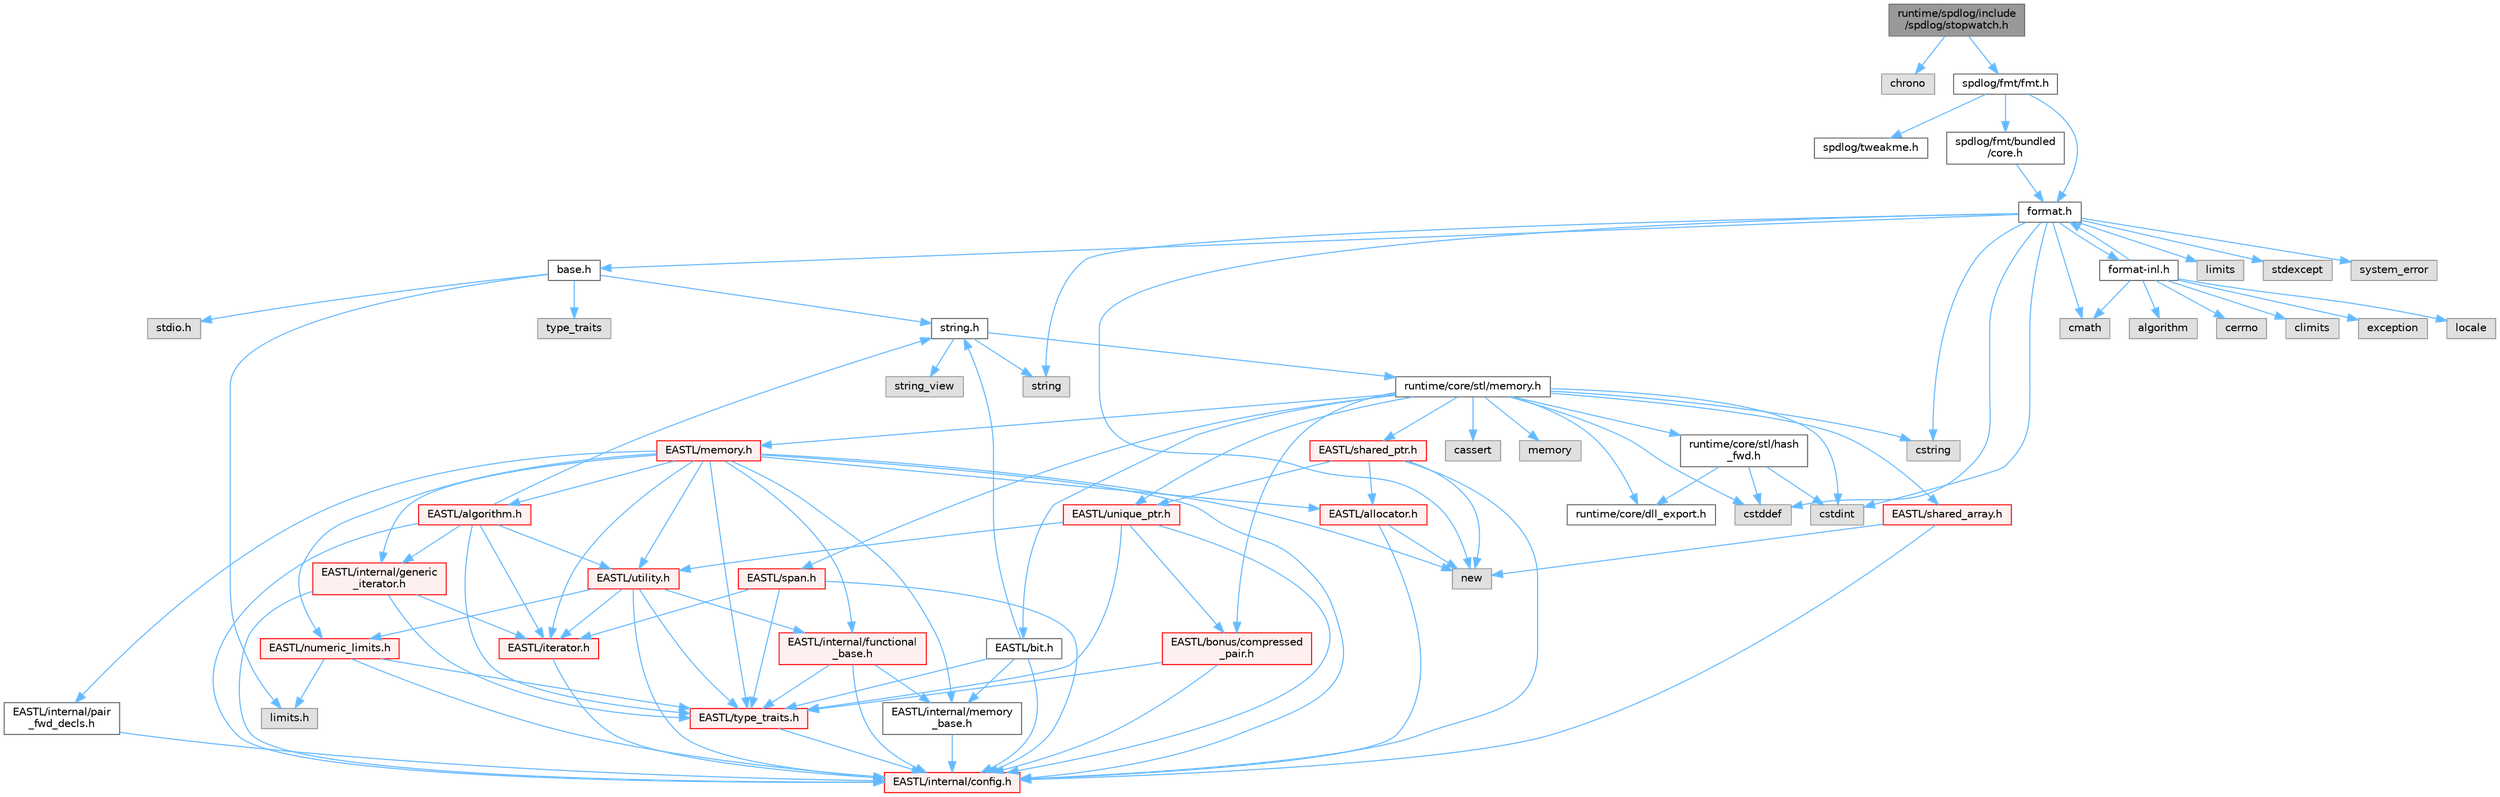 digraph "runtime/spdlog/include/spdlog/stopwatch.h"
{
 // LATEX_PDF_SIZE
  bgcolor="transparent";
  edge [fontname=Helvetica,fontsize=10,labelfontname=Helvetica,labelfontsize=10];
  node [fontname=Helvetica,fontsize=10,shape=box,height=0.2,width=0.4];
  Node1 [id="Node000001",label="runtime/spdlog/include\l/spdlog/stopwatch.h",height=0.2,width=0.4,color="gray40", fillcolor="grey60", style="filled", fontcolor="black",tooltip=" "];
  Node1 -> Node2 [id="edge1_Node000001_Node000002",color="steelblue1",style="solid",tooltip=" "];
  Node2 [id="Node000002",label="chrono",height=0.2,width=0.4,color="grey60", fillcolor="#E0E0E0", style="filled",tooltip=" "];
  Node1 -> Node3 [id="edge2_Node000001_Node000003",color="steelblue1",style="solid",tooltip=" "];
  Node3 [id="Node000003",label="spdlog/fmt/fmt.h",height=0.2,width=0.4,color="grey40", fillcolor="white", style="filled",URL="$fmt_8h.html",tooltip=" "];
  Node3 -> Node4 [id="edge3_Node000003_Node000004",color="steelblue1",style="solid",tooltip=" "];
  Node4 [id="Node000004",label="spdlog/tweakme.h",height=0.2,width=0.4,color="grey40", fillcolor="white", style="filled",URL="$tweakme_8h.html",tooltip=" "];
  Node3 -> Node5 [id="edge4_Node000003_Node000005",color="steelblue1",style="solid",tooltip=" "];
  Node5 [id="Node000005",label="spdlog/fmt/bundled\l/core.h",height=0.2,width=0.4,color="grey40", fillcolor="white", style="filled",URL="$core_8h.html",tooltip=" "];
  Node5 -> Node6 [id="edge5_Node000005_Node000006",color="steelblue1",style="solid",tooltip=" "];
  Node6 [id="Node000006",label="format.h",height=0.2,width=0.4,color="grey40", fillcolor="white", style="filled",URL="$spdlog_2include_2spdlog_2fmt_2bundled_2format_8h.html",tooltip=" "];
  Node6 -> Node7 [id="edge6_Node000006_Node000007",color="steelblue1",style="solid",tooltip=" "];
  Node7 [id="Node000007",label="base.h",height=0.2,width=0.4,color="grey40", fillcolor="white", style="filled",URL="$base_8h.html",tooltip=" "];
  Node7 -> Node8 [id="edge7_Node000007_Node000008",color="steelblue1",style="solid",tooltip=" "];
  Node8 [id="Node000008",label="limits.h",height=0.2,width=0.4,color="grey60", fillcolor="#E0E0E0", style="filled",tooltip=" "];
  Node7 -> Node9 [id="edge8_Node000007_Node000009",color="steelblue1",style="solid",tooltip=" "];
  Node9 [id="Node000009",label="stdio.h",height=0.2,width=0.4,color="grey60", fillcolor="#E0E0E0", style="filled",tooltip=" "];
  Node7 -> Node10 [id="edge9_Node000007_Node000010",color="steelblue1",style="solid",tooltip=" "];
  Node10 [id="Node000010",label="string.h",height=0.2,width=0.4,color="grey40", fillcolor="white", style="filled",URL="$string_8h.html",tooltip=" "];
  Node10 -> Node11 [id="edge10_Node000010_Node000011",color="steelblue1",style="solid",tooltip=" "];
  Node11 [id="Node000011",label="string",height=0.2,width=0.4,color="grey60", fillcolor="#E0E0E0", style="filled",tooltip=" "];
  Node10 -> Node12 [id="edge11_Node000010_Node000012",color="steelblue1",style="solid",tooltip=" "];
  Node12 [id="Node000012",label="string_view",height=0.2,width=0.4,color="grey60", fillcolor="#E0E0E0", style="filled",tooltip=" "];
  Node10 -> Node13 [id="edge12_Node000010_Node000013",color="steelblue1",style="solid",tooltip=" "];
  Node13 [id="Node000013",label="runtime/core/stl/memory.h",height=0.2,width=0.4,color="grey40", fillcolor="white", style="filled",URL="$core_2stl_2memory_8h.html",tooltip=" "];
  Node13 -> Node14 [id="edge13_Node000013_Node000014",color="steelblue1",style="solid",tooltip=" "];
  Node14 [id="Node000014",label="cstddef",height=0.2,width=0.4,color="grey60", fillcolor="#E0E0E0", style="filled",tooltip=" "];
  Node13 -> Node15 [id="edge14_Node000013_Node000015",color="steelblue1",style="solid",tooltip=" "];
  Node15 [id="Node000015",label="cstdint",height=0.2,width=0.4,color="grey60", fillcolor="#E0E0E0", style="filled",tooltip=" "];
  Node13 -> Node16 [id="edge15_Node000013_Node000016",color="steelblue1",style="solid",tooltip=" "];
  Node16 [id="Node000016",label="cassert",height=0.2,width=0.4,color="grey60", fillcolor="#E0E0E0", style="filled",tooltip=" "];
  Node13 -> Node17 [id="edge16_Node000013_Node000017",color="steelblue1",style="solid",tooltip=" "];
  Node17 [id="Node000017",label="memory",height=0.2,width=0.4,color="grey60", fillcolor="#E0E0E0", style="filled",tooltip=" "];
  Node13 -> Node18 [id="edge17_Node000013_Node000018",color="steelblue1",style="solid",tooltip=" "];
  Node18 [id="Node000018",label="cstring",height=0.2,width=0.4,color="grey60", fillcolor="#E0E0E0", style="filled",tooltip=" "];
  Node13 -> Node19 [id="edge18_Node000013_Node000019",color="steelblue1",style="solid",tooltip=" "];
  Node19 [id="Node000019",label="EASTL/bit.h",height=0.2,width=0.4,color="grey40", fillcolor="white", style="filled",URL="$bit_8h.html",tooltip=" "];
  Node19 -> Node20 [id="edge19_Node000019_Node000020",color="steelblue1",style="solid",tooltip=" "];
  Node20 [id="Node000020",label="EASTL/internal/config.h",height=0.2,width=0.4,color="red", fillcolor="#FFF0F0", style="filled",URL="$config_8h.html",tooltip=" "];
  Node19 -> Node29 [id="edge20_Node000019_Node000029",color="steelblue1",style="solid",tooltip=" "];
  Node29 [id="Node000029",label="EASTL/internal/memory\l_base.h",height=0.2,width=0.4,color="grey40", fillcolor="white", style="filled",URL="$memory__base_8h.html",tooltip=" "];
  Node29 -> Node20 [id="edge21_Node000029_Node000020",color="steelblue1",style="solid",tooltip=" "];
  Node19 -> Node30 [id="edge22_Node000019_Node000030",color="steelblue1",style="solid",tooltip=" "];
  Node30 [id="Node000030",label="EASTL/type_traits.h",height=0.2,width=0.4,color="red", fillcolor="#FFF0F0", style="filled",URL="$_e_a_s_t_l_2include_2_e_a_s_t_l_2type__traits_8h.html",tooltip=" "];
  Node30 -> Node20 [id="edge23_Node000030_Node000020",color="steelblue1",style="solid",tooltip=" "];
  Node19 -> Node10 [id="edge24_Node000019_Node000010",color="steelblue1",style="solid",tooltip=" "];
  Node13 -> Node39 [id="edge25_Node000013_Node000039",color="steelblue1",style="solid",tooltip=" "];
  Node39 [id="Node000039",label="EASTL/memory.h",height=0.2,width=0.4,color="red", fillcolor="#FFF0F0", style="filled",URL="$_e_a_s_t_l_2include_2_e_a_s_t_l_2memory_8h.html",tooltip=" "];
  Node39 -> Node20 [id="edge26_Node000039_Node000020",color="steelblue1",style="solid",tooltip=" "];
  Node39 -> Node29 [id="edge27_Node000039_Node000029",color="steelblue1",style="solid",tooltip=" "];
  Node39 -> Node40 [id="edge28_Node000039_Node000040",color="steelblue1",style="solid",tooltip=" "];
  Node40 [id="Node000040",label="EASTL/internal/generic\l_iterator.h",height=0.2,width=0.4,color="red", fillcolor="#FFF0F0", style="filled",URL="$generic__iterator_8h.html",tooltip=" "];
  Node40 -> Node20 [id="edge29_Node000040_Node000020",color="steelblue1",style="solid",tooltip=" "];
  Node40 -> Node41 [id="edge30_Node000040_Node000041",color="steelblue1",style="solid",tooltip=" "];
  Node41 [id="Node000041",label="EASTL/iterator.h",height=0.2,width=0.4,color="red", fillcolor="#FFF0F0", style="filled",URL="$_e_a_s_t_l_2include_2_e_a_s_t_l_2iterator_8h.html",tooltip=" "];
  Node41 -> Node20 [id="edge31_Node000041_Node000020",color="steelblue1",style="solid",tooltip=" "];
  Node40 -> Node30 [id="edge32_Node000040_Node000030",color="steelblue1",style="solid",tooltip=" "];
  Node39 -> Node44 [id="edge33_Node000039_Node000044",color="steelblue1",style="solid",tooltip=" "];
  Node44 [id="Node000044",label="EASTL/internal/pair\l_fwd_decls.h",height=0.2,width=0.4,color="grey40", fillcolor="white", style="filled",URL="$pair__fwd__decls_8h.html",tooltip=" "];
  Node44 -> Node20 [id="edge34_Node000044_Node000020",color="steelblue1",style="solid",tooltip=" "];
  Node39 -> Node45 [id="edge35_Node000039_Node000045",color="steelblue1",style="solid",tooltip=" "];
  Node45 [id="Node000045",label="EASTL/internal/functional\l_base.h",height=0.2,width=0.4,color="red", fillcolor="#FFF0F0", style="filled",URL="$functional__base_8h.html",tooltip=" "];
  Node45 -> Node20 [id="edge36_Node000045_Node000020",color="steelblue1",style="solid",tooltip=" "];
  Node45 -> Node29 [id="edge37_Node000045_Node000029",color="steelblue1",style="solid",tooltip=" "];
  Node45 -> Node30 [id="edge38_Node000045_Node000030",color="steelblue1",style="solid",tooltip=" "];
  Node39 -> Node46 [id="edge39_Node000039_Node000046",color="steelblue1",style="solid",tooltip=" "];
  Node46 [id="Node000046",label="EASTL/algorithm.h",height=0.2,width=0.4,color="red", fillcolor="#FFF0F0", style="filled",URL="$_e_a_s_t_l_2include_2_e_a_s_t_l_2algorithm_8h.html",tooltip=" "];
  Node46 -> Node20 [id="edge40_Node000046_Node000020",color="steelblue1",style="solid",tooltip=" "];
  Node46 -> Node30 [id="edge41_Node000046_Node000030",color="steelblue1",style="solid",tooltip=" "];
  Node46 -> Node41 [id="edge42_Node000046_Node000041",color="steelblue1",style="solid",tooltip=" "];
  Node46 -> Node56 [id="edge43_Node000046_Node000056",color="steelblue1",style="solid",tooltip=" "];
  Node56 [id="Node000056",label="EASTL/utility.h",height=0.2,width=0.4,color="red", fillcolor="#FFF0F0", style="filled",URL="$_e_a_s_t_l_2include_2_e_a_s_t_l_2utility_8h.html",tooltip=" "];
  Node56 -> Node20 [id="edge44_Node000056_Node000020",color="steelblue1",style="solid",tooltip=" "];
  Node56 -> Node30 [id="edge45_Node000056_Node000030",color="steelblue1",style="solid",tooltip=" "];
  Node56 -> Node41 [id="edge46_Node000056_Node000041",color="steelblue1",style="solid",tooltip=" "];
  Node56 -> Node57 [id="edge47_Node000056_Node000057",color="steelblue1",style="solid",tooltip=" "];
  Node57 [id="Node000057",label="EASTL/numeric_limits.h",height=0.2,width=0.4,color="red", fillcolor="#FFF0F0", style="filled",URL="$numeric__limits_8h.html",tooltip=" "];
  Node57 -> Node20 [id="edge48_Node000057_Node000020",color="steelblue1",style="solid",tooltip=" "];
  Node57 -> Node30 [id="edge49_Node000057_Node000030",color="steelblue1",style="solid",tooltip=" "];
  Node57 -> Node8 [id="edge50_Node000057_Node000008",color="steelblue1",style="solid",tooltip=" "];
  Node56 -> Node45 [id="edge51_Node000056_Node000045",color="steelblue1",style="solid",tooltip=" "];
  Node46 -> Node40 [id="edge52_Node000046_Node000040",color="steelblue1",style="solid",tooltip=" "];
  Node46 -> Node10 [id="edge53_Node000046_Node000010",color="steelblue1",style="solid",tooltip=" "];
  Node39 -> Node30 [id="edge54_Node000039_Node000030",color="steelblue1",style="solid",tooltip=" "];
  Node39 -> Node53 [id="edge55_Node000039_Node000053",color="steelblue1",style="solid",tooltip=" "];
  Node53 [id="Node000053",label="EASTL/allocator.h",height=0.2,width=0.4,color="red", fillcolor="#FFF0F0", style="filled",URL="$allocator_8h.html",tooltip=" "];
  Node53 -> Node20 [id="edge56_Node000053_Node000020",color="steelblue1",style="solid",tooltip=" "];
  Node53 -> Node54 [id="edge57_Node000053_Node000054",color="steelblue1",style="solid",tooltip=" "];
  Node54 [id="Node000054",label="new",height=0.2,width=0.4,color="grey60", fillcolor="#E0E0E0", style="filled",tooltip=" "];
  Node39 -> Node41 [id="edge58_Node000039_Node000041",color="steelblue1",style="solid",tooltip=" "];
  Node39 -> Node56 [id="edge59_Node000039_Node000056",color="steelblue1",style="solid",tooltip=" "];
  Node39 -> Node57 [id="edge60_Node000039_Node000057",color="steelblue1",style="solid",tooltip=" "];
  Node39 -> Node54 [id="edge61_Node000039_Node000054",color="steelblue1",style="solid",tooltip=" "];
  Node13 -> Node67 [id="edge62_Node000013_Node000067",color="steelblue1",style="solid",tooltip=" "];
  Node67 [id="Node000067",label="EASTL/shared_array.h",height=0.2,width=0.4,color="red", fillcolor="#FFF0F0", style="filled",URL="$shared__array_8h.html",tooltip=" "];
  Node67 -> Node20 [id="edge63_Node000067_Node000020",color="steelblue1",style="solid",tooltip=" "];
  Node67 -> Node54 [id="edge64_Node000067_Node000054",color="steelblue1",style="solid",tooltip=" "];
  Node13 -> Node70 [id="edge65_Node000013_Node000070",color="steelblue1",style="solid",tooltip=" "];
  Node70 [id="Node000070",label="EASTL/unique_ptr.h",height=0.2,width=0.4,color="red", fillcolor="#FFF0F0", style="filled",URL="$unique__ptr_8h.html",tooltip=" "];
  Node70 -> Node71 [id="edge66_Node000070_Node000071",color="steelblue1",style="solid",tooltip=" "];
  Node71 [id="Node000071",label="EASTL/bonus/compressed\l_pair.h",height=0.2,width=0.4,color="red", fillcolor="#FFF0F0", style="filled",URL="$compressed__pair_8h.html",tooltip=" "];
  Node71 -> Node20 [id="edge67_Node000071_Node000020",color="steelblue1",style="solid",tooltip=" "];
  Node71 -> Node30 [id="edge68_Node000071_Node000030",color="steelblue1",style="solid",tooltip=" "];
  Node70 -> Node20 [id="edge69_Node000070_Node000020",color="steelblue1",style="solid",tooltip=" "];
  Node70 -> Node30 [id="edge70_Node000070_Node000030",color="steelblue1",style="solid",tooltip=" "];
  Node70 -> Node56 [id="edge71_Node000070_Node000056",color="steelblue1",style="solid",tooltip=" "];
  Node13 -> Node73 [id="edge72_Node000013_Node000073",color="steelblue1",style="solid",tooltip=" "];
  Node73 [id="Node000073",label="EASTL/shared_ptr.h",height=0.2,width=0.4,color="red", fillcolor="#FFF0F0", style="filled",URL="$shared__ptr_8h.html",tooltip=" "];
  Node73 -> Node20 [id="edge73_Node000073_Node000020",color="steelblue1",style="solid",tooltip=" "];
  Node73 -> Node70 [id="edge74_Node000073_Node000070",color="steelblue1",style="solid",tooltip=" "];
  Node73 -> Node53 [id="edge75_Node000073_Node000053",color="steelblue1",style="solid",tooltip=" "];
  Node73 -> Node54 [id="edge76_Node000073_Node000054",color="steelblue1",style="solid",tooltip=" "];
  Node13 -> Node153 [id="edge77_Node000013_Node000153",color="steelblue1",style="solid",tooltip=" "];
  Node153 [id="Node000153",label="EASTL/span.h",height=0.2,width=0.4,color="red", fillcolor="#FFF0F0", style="filled",URL="$span_8h.html",tooltip=" "];
  Node153 -> Node20 [id="edge78_Node000153_Node000020",color="steelblue1",style="solid",tooltip=" "];
  Node153 -> Node30 [id="edge79_Node000153_Node000030",color="steelblue1",style="solid",tooltip=" "];
  Node153 -> Node41 [id="edge80_Node000153_Node000041",color="steelblue1",style="solid",tooltip=" "];
  Node13 -> Node71 [id="edge81_Node000013_Node000071",color="steelblue1",style="solid",tooltip=" "];
  Node13 -> Node156 [id="edge82_Node000013_Node000156",color="steelblue1",style="solid",tooltip=" "];
  Node156 [id="Node000156",label="runtime/core/dll_export.h",height=0.2,width=0.4,color="grey40", fillcolor="white", style="filled",URL="$dll__export_8h.html",tooltip=" "];
  Node13 -> Node157 [id="edge83_Node000013_Node000157",color="steelblue1",style="solid",tooltip=" "];
  Node157 [id="Node000157",label="runtime/core/stl/hash\l_fwd.h",height=0.2,width=0.4,color="grey40", fillcolor="white", style="filled",URL="$hash__fwd_8h.html",tooltip=" "];
  Node157 -> Node14 [id="edge84_Node000157_Node000014",color="steelblue1",style="solid",tooltip=" "];
  Node157 -> Node15 [id="edge85_Node000157_Node000015",color="steelblue1",style="solid",tooltip=" "];
  Node157 -> Node156 [id="edge86_Node000157_Node000156",color="steelblue1",style="solid",tooltip=" "];
  Node7 -> Node69 [id="edge87_Node000007_Node000069",color="steelblue1",style="solid",tooltip=" "];
  Node69 [id="Node000069",label="type_traits",height=0.2,width=0.4,color="grey60", fillcolor="#E0E0E0", style="filled",tooltip=" "];
  Node6 -> Node158 [id="edge88_Node000006_Node000158",color="steelblue1",style="solid",tooltip=" "];
  Node158 [id="Node000158",label="cmath",height=0.2,width=0.4,color="grey60", fillcolor="#E0E0E0", style="filled",tooltip=" "];
  Node6 -> Node14 [id="edge89_Node000006_Node000014",color="steelblue1",style="solid",tooltip=" "];
  Node6 -> Node15 [id="edge90_Node000006_Node000015",color="steelblue1",style="solid",tooltip=" "];
  Node6 -> Node18 [id="edge91_Node000006_Node000018",color="steelblue1",style="solid",tooltip=" "];
  Node6 -> Node159 [id="edge92_Node000006_Node000159",color="steelblue1",style="solid",tooltip=" "];
  Node159 [id="Node000159",label="limits",height=0.2,width=0.4,color="grey60", fillcolor="#E0E0E0", style="filled",tooltip=" "];
  Node6 -> Node54 [id="edge93_Node000006_Node000054",color="steelblue1",style="solid",tooltip=" "];
  Node6 -> Node160 [id="edge94_Node000006_Node000160",color="steelblue1",style="solid",tooltip=" "];
  Node160 [id="Node000160",label="stdexcept",height=0.2,width=0.4,color="grey60", fillcolor="#E0E0E0", style="filled",tooltip=" "];
  Node6 -> Node11 [id="edge95_Node000006_Node000011",color="steelblue1",style="solid",tooltip=" "];
  Node6 -> Node161 [id="edge96_Node000006_Node000161",color="steelblue1",style="solid",tooltip=" "];
  Node161 [id="Node000161",label="system_error",height=0.2,width=0.4,color="grey60", fillcolor="#E0E0E0", style="filled",tooltip=" "];
  Node6 -> Node162 [id="edge97_Node000006_Node000162",color="steelblue1",style="solid",tooltip=" "];
  Node162 [id="Node000162",label="format-inl.h",height=0.2,width=0.4,color="grey40", fillcolor="white", style="filled",URL="$format-inl_8h.html",tooltip=" "];
  Node162 -> Node163 [id="edge98_Node000162_Node000163",color="steelblue1",style="solid",tooltip=" "];
  Node163 [id="Node000163",label="algorithm",height=0.2,width=0.4,color="grey60", fillcolor="#E0E0E0", style="filled",tooltip=" "];
  Node162 -> Node164 [id="edge99_Node000162_Node000164",color="steelblue1",style="solid",tooltip=" "];
  Node164 [id="Node000164",label="cerrno",height=0.2,width=0.4,color="grey60", fillcolor="#E0E0E0", style="filled",tooltip=" "];
  Node162 -> Node165 [id="edge100_Node000162_Node000165",color="steelblue1",style="solid",tooltip=" "];
  Node165 [id="Node000165",label="climits",height=0.2,width=0.4,color="grey60", fillcolor="#E0E0E0", style="filled",tooltip=" "];
  Node162 -> Node158 [id="edge101_Node000162_Node000158",color="steelblue1",style="solid",tooltip=" "];
  Node162 -> Node166 [id="edge102_Node000162_Node000166",color="steelblue1",style="solid",tooltip=" "];
  Node166 [id="Node000166",label="exception",height=0.2,width=0.4,color="grey60", fillcolor="#E0E0E0", style="filled",tooltip=" "];
  Node162 -> Node6 [id="edge103_Node000162_Node000006",color="steelblue1",style="solid",tooltip=" "];
  Node162 -> Node167 [id="edge104_Node000162_Node000167",color="steelblue1",style="solid",tooltip=" "];
  Node167 [id="Node000167",label="locale",height=0.2,width=0.4,color="grey60", fillcolor="#E0E0E0", style="filled",tooltip=" "];
  Node3 -> Node6 [id="edge105_Node000003_Node000006",color="steelblue1",style="solid",tooltip=" "];
}
